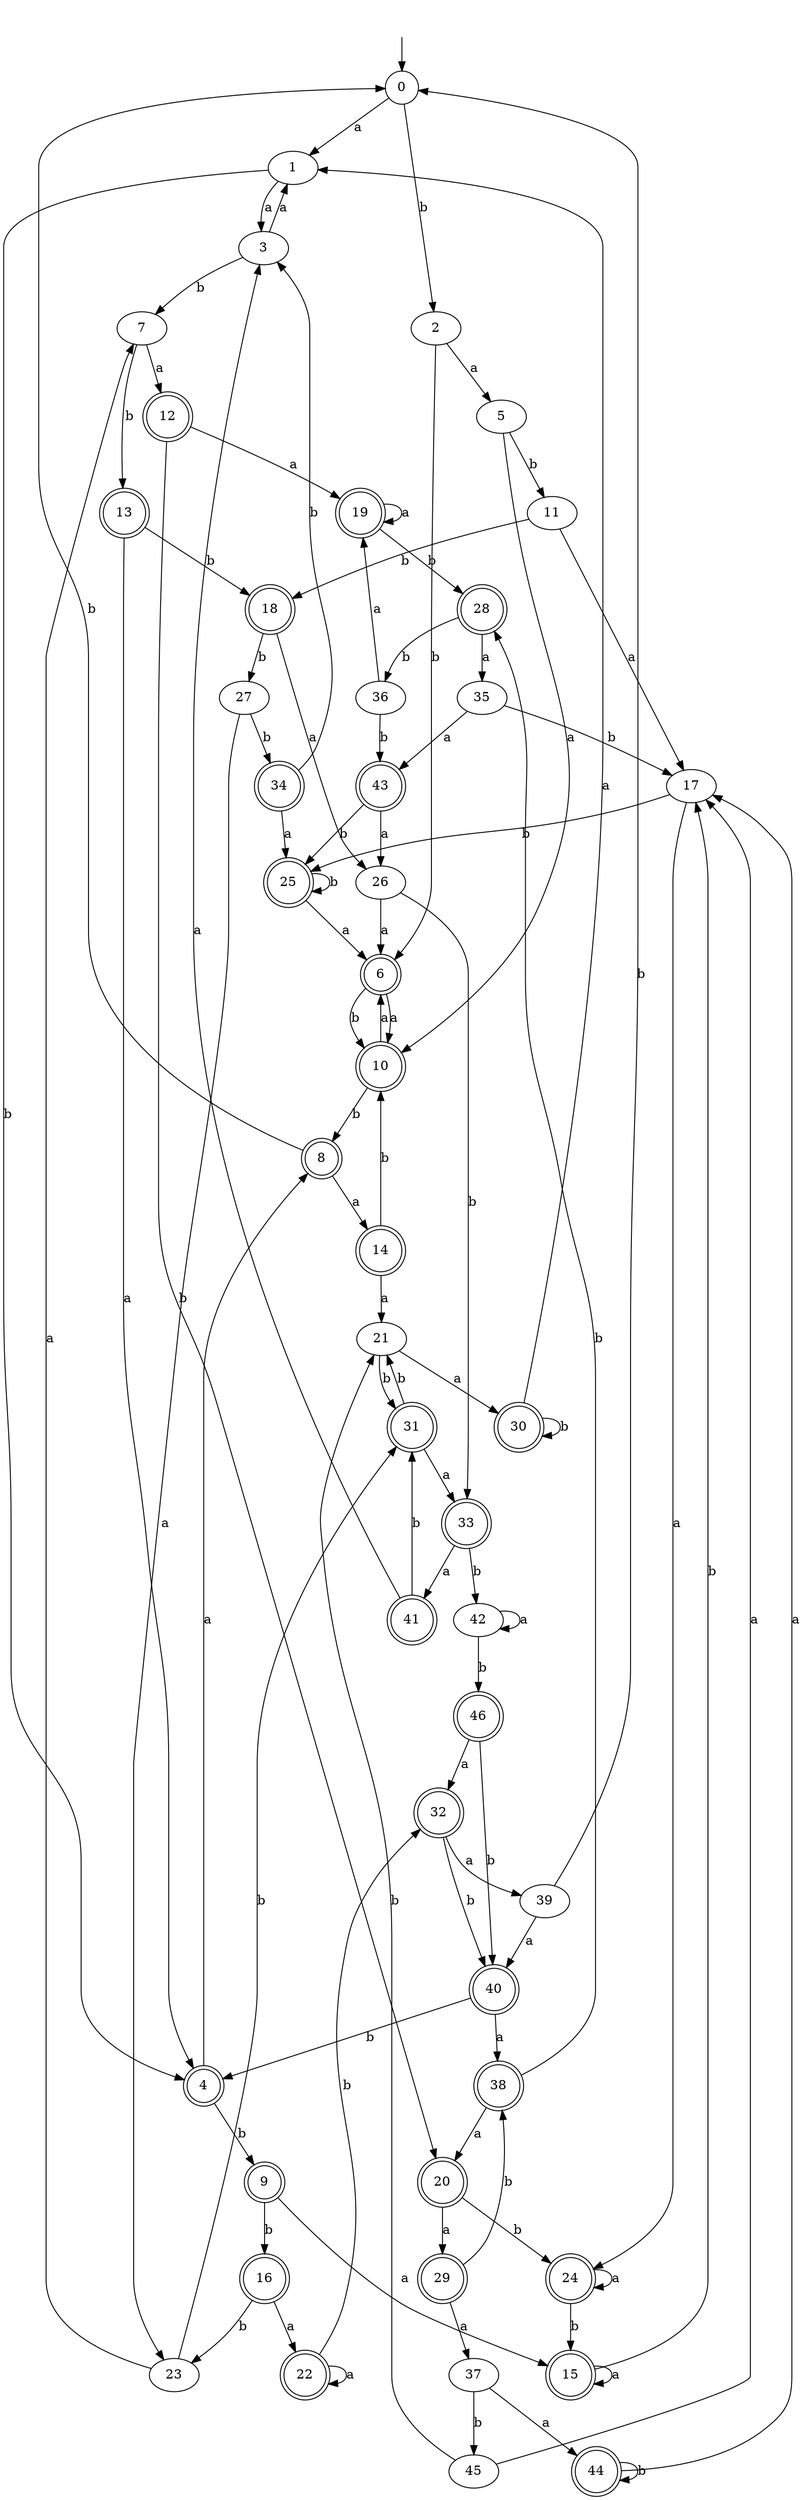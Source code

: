 digraph RandomDFA {
  __start0 [label="", shape=none];
  __start0 -> 0 [label=""];
  0 [shape=circle]
  0 -> 1 [label="a"]
  0 -> 2 [label="b"]
  1
  1 -> 3 [label="a"]
  1 -> 4 [label="b"]
  2
  2 -> 5 [label="a"]
  2 -> 6 [label="b"]
  3
  3 -> 1 [label="a"]
  3 -> 7 [label="b"]
  4 [shape=doublecircle]
  4 -> 8 [label="a"]
  4 -> 9 [label="b"]
  5
  5 -> 10 [label="a"]
  5 -> 11 [label="b"]
  6 [shape=doublecircle]
  6 -> 10 [label="a"]
  6 -> 10 [label="b"]
  7
  7 -> 12 [label="a"]
  7 -> 13 [label="b"]
  8 [shape=doublecircle]
  8 -> 14 [label="a"]
  8 -> 0 [label="b"]
  9 [shape=doublecircle]
  9 -> 15 [label="a"]
  9 -> 16 [label="b"]
  10 [shape=doublecircle]
  10 -> 6 [label="a"]
  10 -> 8 [label="b"]
  11
  11 -> 17 [label="a"]
  11 -> 18 [label="b"]
  12 [shape=doublecircle]
  12 -> 19 [label="a"]
  12 -> 20 [label="b"]
  13 [shape=doublecircle]
  13 -> 4 [label="a"]
  13 -> 18 [label="b"]
  14 [shape=doublecircle]
  14 -> 21 [label="a"]
  14 -> 10 [label="b"]
  15 [shape=doublecircle]
  15 -> 15 [label="a"]
  15 -> 17 [label="b"]
  16 [shape=doublecircle]
  16 -> 22 [label="a"]
  16 -> 23 [label="b"]
  17
  17 -> 24 [label="a"]
  17 -> 25 [label="b"]
  18 [shape=doublecircle]
  18 -> 26 [label="a"]
  18 -> 27 [label="b"]
  19 [shape=doublecircle]
  19 -> 19 [label="a"]
  19 -> 28 [label="b"]
  20 [shape=doublecircle]
  20 -> 29 [label="a"]
  20 -> 24 [label="b"]
  21
  21 -> 30 [label="a"]
  21 -> 31 [label="b"]
  22 [shape=doublecircle]
  22 -> 22 [label="a"]
  22 -> 32 [label="b"]
  23
  23 -> 7 [label="a"]
  23 -> 31 [label="b"]
  24 [shape=doublecircle]
  24 -> 24 [label="a"]
  24 -> 15 [label="b"]
  25 [shape=doublecircle]
  25 -> 6 [label="a"]
  25 -> 25 [label="b"]
  26
  26 -> 6 [label="a"]
  26 -> 33 [label="b"]
  27
  27 -> 23 [label="a"]
  27 -> 34 [label="b"]
  28 [shape=doublecircle]
  28 -> 35 [label="a"]
  28 -> 36 [label="b"]
  29 [shape=doublecircle]
  29 -> 37 [label="a"]
  29 -> 38 [label="b"]
  30 [shape=doublecircle]
  30 -> 1 [label="a"]
  30 -> 30 [label="b"]
  31 [shape=doublecircle]
  31 -> 33 [label="a"]
  31 -> 21 [label="b"]
  32 [shape=doublecircle]
  32 -> 39 [label="a"]
  32 -> 40 [label="b"]
  33 [shape=doublecircle]
  33 -> 41 [label="a"]
  33 -> 42 [label="b"]
  34 [shape=doublecircle]
  34 -> 25 [label="a"]
  34 -> 3 [label="b"]
  35
  35 -> 43 [label="a"]
  35 -> 17 [label="b"]
  36
  36 -> 19 [label="a"]
  36 -> 43 [label="b"]
  37
  37 -> 44 [label="a"]
  37 -> 45 [label="b"]
  38 [shape=doublecircle]
  38 -> 20 [label="a"]
  38 -> 28 [label="b"]
  39
  39 -> 40 [label="a"]
  39 -> 0 [label="b"]
  40 [shape=doublecircle]
  40 -> 38 [label="a"]
  40 -> 4 [label="b"]
  41 [shape=doublecircle]
  41 -> 3 [label="a"]
  41 -> 31 [label="b"]
  42
  42 -> 42 [label="a"]
  42 -> 46 [label="b"]
  43 [shape=doublecircle]
  43 -> 26 [label="a"]
  43 -> 25 [label="b"]
  44 [shape=doublecircle]
  44 -> 17 [label="a"]
  44 -> 44 [label="b"]
  45
  45 -> 17 [label="a"]
  45 -> 21 [label="b"]
  46 [shape=doublecircle]
  46 -> 32 [label="a"]
  46 -> 40 [label="b"]
}
